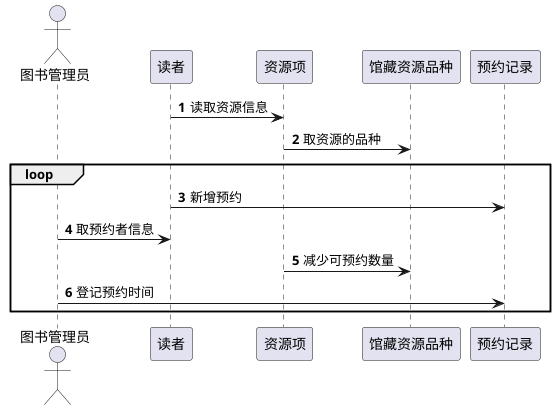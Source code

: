@startuml
autonumber
actor 图书管理员

读者 -> 资源项:读取资源信息
资源项 -> 馆藏资源品种: 取资源的品种
loop
    读者 -> 预约记录:新增预约
    图书管理员->读者:取预约者信息
    资源项 -> 馆藏资源品种: 减少可预约数量
    图书管理员->预约记录:登记预约时间
end

@enduml